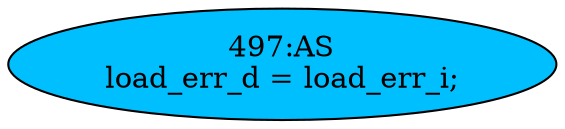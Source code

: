 strict digraph "" {
	node [label="\N"];
	"497:AS"	 [ast="<pyverilog.vparser.ast.Assign object at 0x7fefacf07690>",
		def_var="['load_err_d']",
		fillcolor=deepskyblue,
		label="497:AS
load_err_d = load_err_i;",
		statements="[]",
		style=filled,
		typ=Assign,
		use_var="['load_err_i']"];
}

